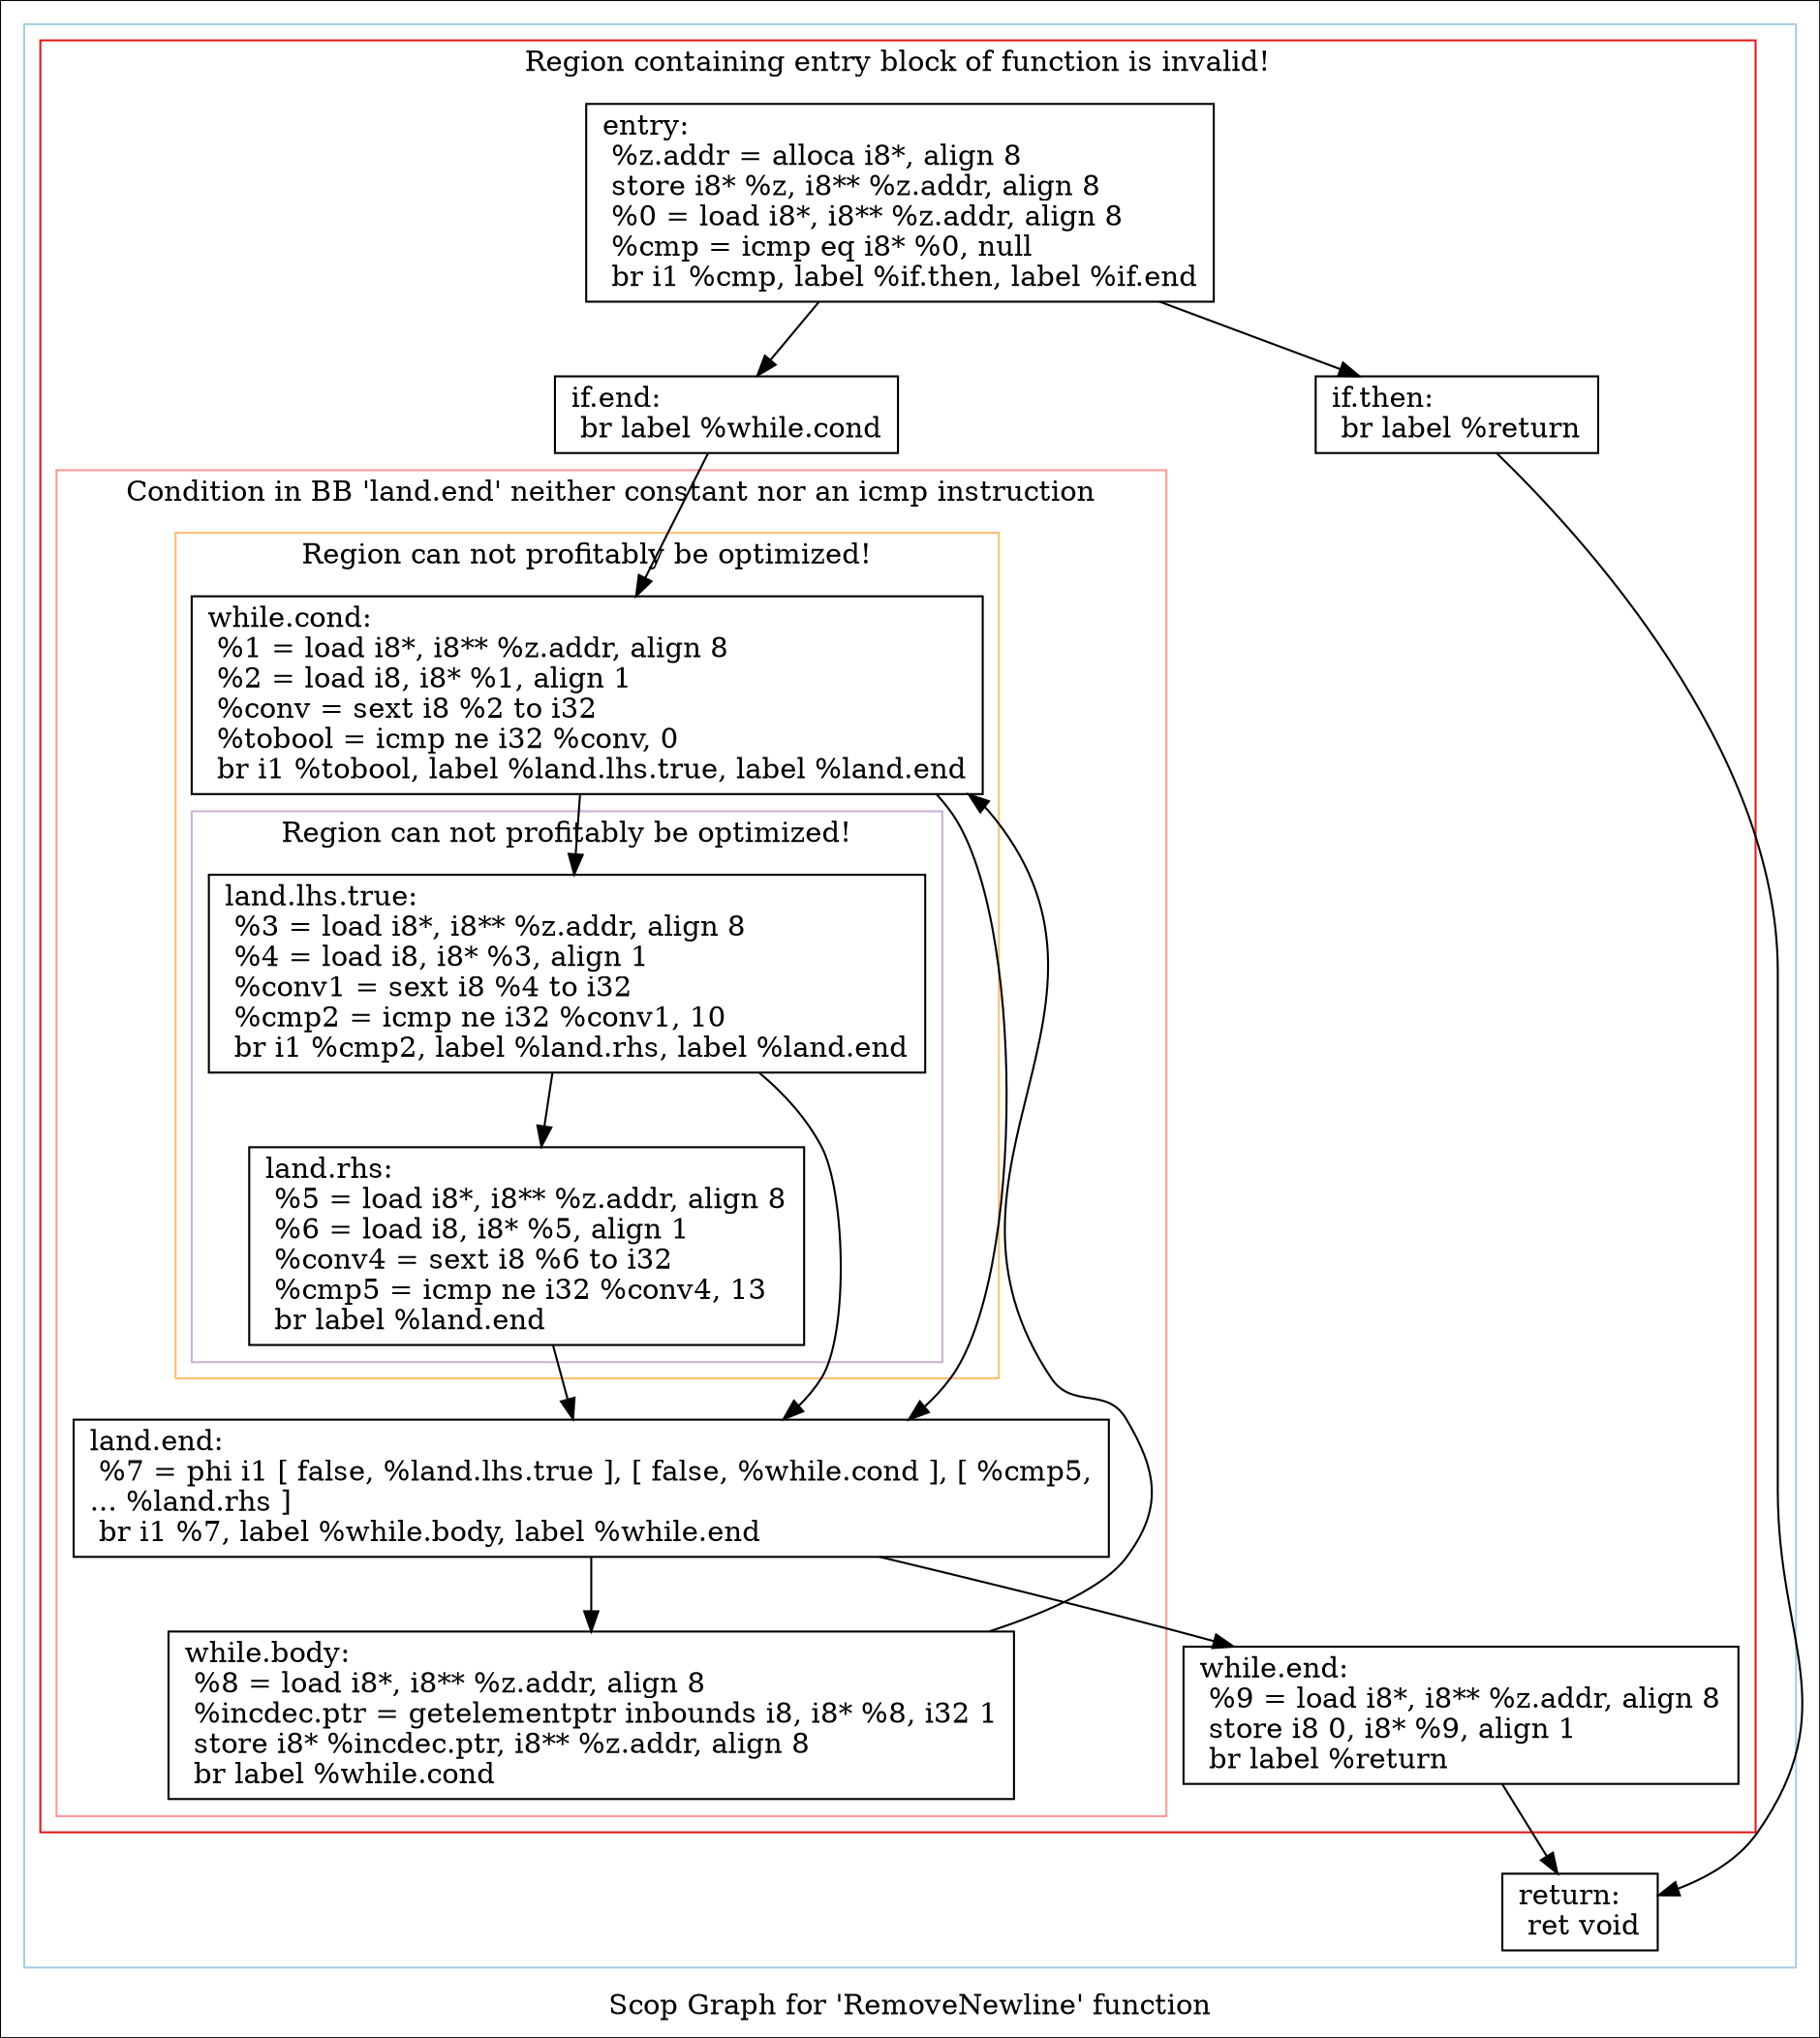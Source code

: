 digraph "Scop Graph for 'RemoveNewline' function" {
	label="Scop Graph for 'RemoveNewline' function";

	Node0x1fdd190 [shape=record,label="{entry:\l  %z.addr = alloca i8*, align 8\l  store i8* %z, i8** %z.addr, align 8\l  %0 = load i8*, i8** %z.addr, align 8\l  %cmp = icmp eq i8* %0, null\l  br i1 %cmp, label %if.then, label %if.end\l}"];
	Node0x1fdd190 -> Node0x1fd23c0;
	Node0x1fdd190 -> Node0x2061290;
	Node0x1fd23c0 [shape=record,label="{if.then:                                          \l  br label %return\l}"];
	Node0x1fd23c0 -> Node0x1fe3750;
	Node0x1fe3750 [shape=record,label="{return:                                           \l  ret void\l}"];
	Node0x2061290 [shape=record,label="{if.end:                                           \l  br label %while.cond\l}"];
	Node0x2061290 -> Node0x204a120;
	Node0x204a120 [shape=record,label="{while.cond:                                       \l  %1 = load i8*, i8** %z.addr, align 8\l  %2 = load i8, i8* %1, align 1\l  %conv = sext i8 %2 to i32\l  %tobool = icmp ne i32 %conv, 0\l  br i1 %tobool, label %land.lhs.true, label %land.end\l}"];
	Node0x204a120 -> Node0x2001af0;
	Node0x204a120 -> Node0x2024550;
	Node0x2001af0 [shape=record,label="{land.lhs.true:                                    \l  %3 = load i8*, i8** %z.addr, align 8\l  %4 = load i8, i8* %3, align 1\l  %conv1 = sext i8 %4 to i32\l  %cmp2 = icmp ne i32 %conv1, 10\l  br i1 %cmp2, label %land.rhs, label %land.end\l}"];
	Node0x2001af0 -> Node0x2092eb0;
	Node0x2001af0 -> Node0x2024550;
	Node0x2092eb0 [shape=record,label="{land.rhs:                                         \l  %5 = load i8*, i8** %z.addr, align 8\l  %6 = load i8, i8* %5, align 1\l  %conv4 = sext i8 %6 to i32\l  %cmp5 = icmp ne i32 %conv4, 13\l  br label %land.end\l}"];
	Node0x2092eb0 -> Node0x2024550;
	Node0x2024550 [shape=record,label="{land.end:                                         \l  %7 = phi i1 [ false, %land.lhs.true ], [ false, %while.cond ], [ %cmp5,\l... %land.rhs ]\l  br i1 %7, label %while.body, label %while.end\l}"];
	Node0x2024550 -> Node0x1fe0de0;
	Node0x2024550 -> Node0x20066f0;
	Node0x1fe0de0 [shape=record,label="{while.body:                                       \l  %8 = load i8*, i8** %z.addr, align 8\l  %incdec.ptr = getelementptr inbounds i8, i8* %8, i32 1\l  store i8* %incdec.ptr, i8** %z.addr, align 8\l  br label %while.cond\l}"];
	Node0x1fe0de0 -> Node0x204a120[constraint=false];
	Node0x20066f0 [shape=record,label="{while.end:                                        \l  %9 = load i8*, i8** %z.addr, align 8\l  store i8 0, i8* %9, align 1\l  br label %return\l}"];
	Node0x20066f0 -> Node0x1fe3750;
	colorscheme = "paired12"
        subgraph cluster_0x211a860 {
          label = "";
          style = solid;
          color = 1
          subgraph cluster_0x20a4e70 {
            label = "Region containing entry block of function is invalid!";
            style = solid;
            color = 6
            subgraph cluster_0x20a6a80 {
              label = "Condition in BB 'land.end' neither constant nor an icmp instruction";
              style = solid;
              color = 5
              subgraph cluster_0x20a1b80 {
                label = "Region can not profitably be optimized!";
                style = solid;
                color = 7
                subgraph cluster_0x20e83f0 {
                  label = "Region can not profitably be optimized!";
                  style = solid;
                  color = 9
                  Node0x2001af0;
                  Node0x2092eb0;
                }
                Node0x204a120;
              }
              Node0x2024550;
              Node0x1fe0de0;
            }
            Node0x1fdd190;
            Node0x1fd23c0;
            Node0x2061290;
            Node0x20066f0;
          }
          Node0x1fe3750;
        }
}
